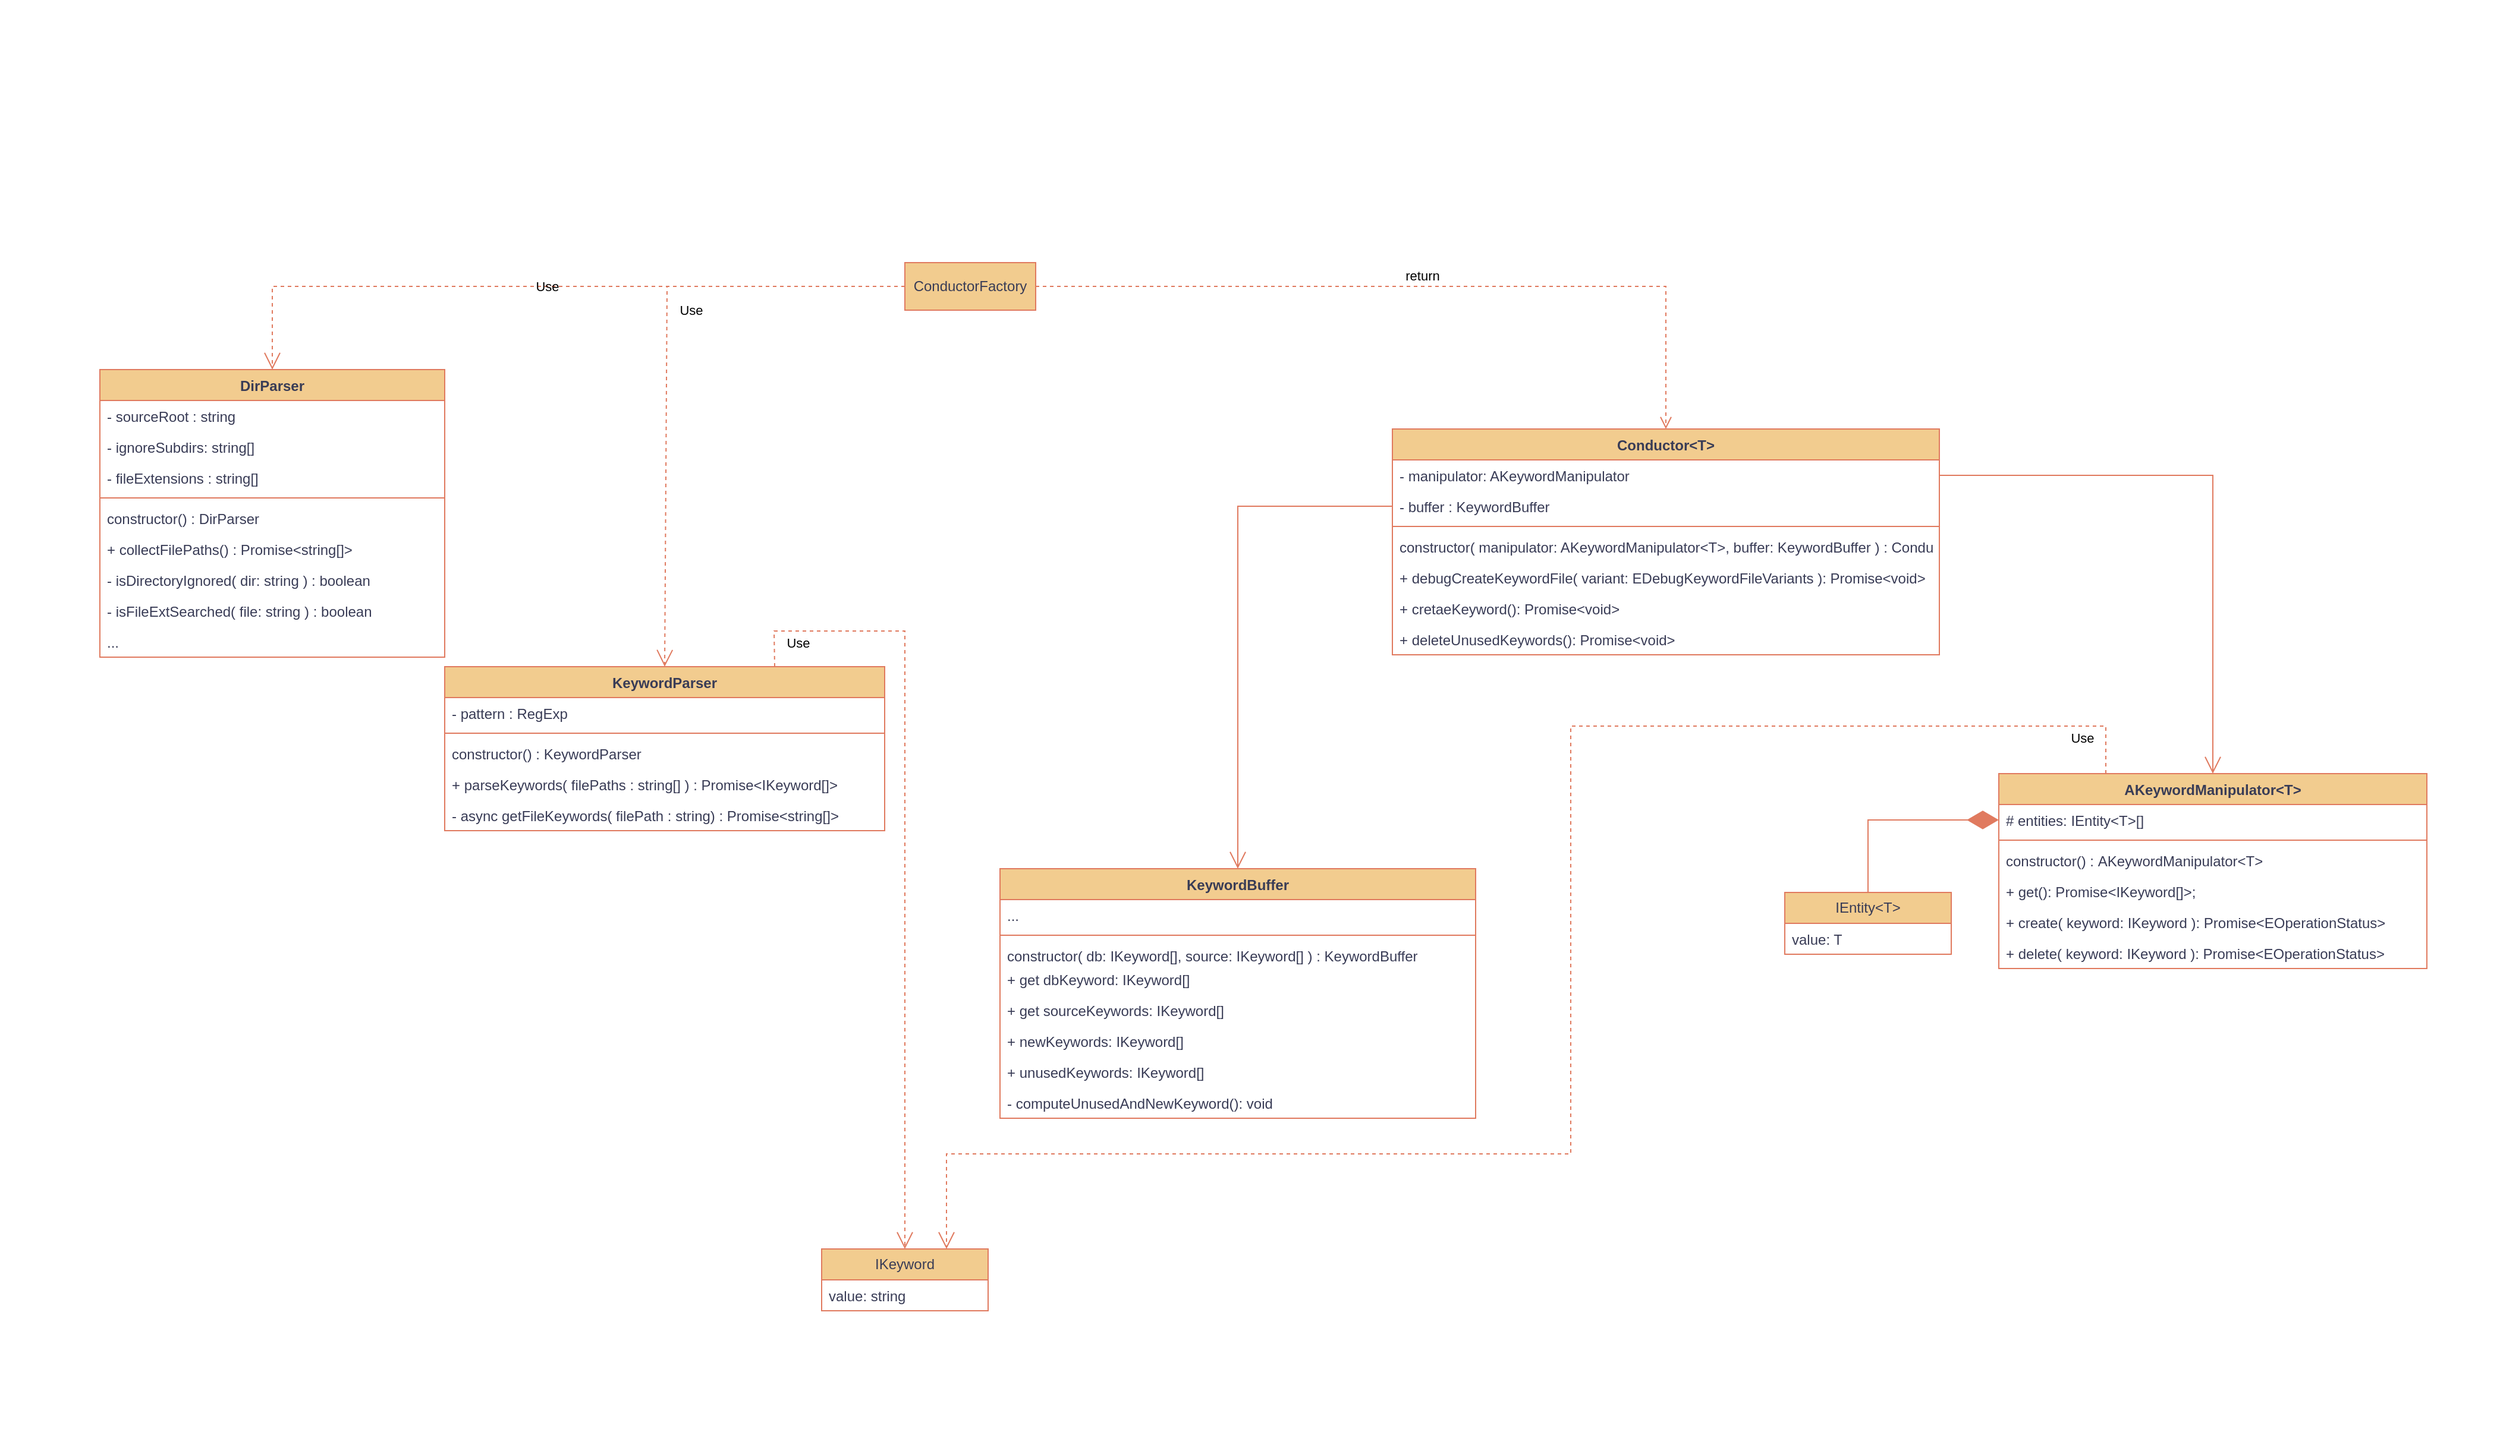 <mxfile version="21.2.8" type="device">
  <diagram id="vXjhFspmIhv9bDG9Msot" name="Page-1">
    <mxGraphModel dx="5220" dy="1168" grid="1" gridSize="10" guides="1" tooltips="1" connect="1" arrows="1" fold="1" page="1" pageScale="1" pageWidth="827" pageHeight="1169" background="#ffffff" math="0" shadow="0">
      <root>
        <mxCell id="0" />
        <mxCell id="1" parent="0" />
        <mxCell id="zRxqFXuThAcZYo6ywnaK-1" value="DirParser" style="swimlane;fontStyle=1;align=center;verticalAlign=top;childLayout=stackLayout;horizontal=1;startSize=26;horizontalStack=0;resizeParent=1;resizeParentMax=0;resizeLast=0;collapsible=1;marginBottom=0;labelBackgroundColor=none;fillColor=#F2CC8F;strokeColor=#E07A5F;fontColor=#393C56;" parent="1" vertex="1">
          <mxGeometry x="-2437" y="1460" width="290" height="242" as="geometry" />
        </mxCell>
        <mxCell id="Irw-6aGkkzi-F5Sy1_Iv-2" value="- sourceRoot : string" style="text;strokeColor=none;fillColor=none;align=left;verticalAlign=top;spacingLeft=4;spacingRight=4;overflow=hidden;rotatable=0;points=[[0,0.5],[1,0.5]];portConstraint=eastwest;labelBackgroundColor=none;fontColor=#393C56;" vertex="1" parent="zRxqFXuThAcZYo6ywnaK-1">
          <mxGeometry y="26" width="290" height="26" as="geometry" />
        </mxCell>
        <mxCell id="zRxqFXuThAcZYo6ywnaK-27" value="- ignoreSubdirs: string[]" style="text;strokeColor=none;fillColor=none;align=left;verticalAlign=top;spacingLeft=4;spacingRight=4;overflow=hidden;rotatable=0;points=[[0,0.5],[1,0.5]];portConstraint=eastwest;labelBackgroundColor=none;fontColor=#393C56;" parent="zRxqFXuThAcZYo6ywnaK-1" vertex="1">
          <mxGeometry y="52" width="290" height="26" as="geometry" />
        </mxCell>
        <mxCell id="zRxqFXuThAcZYo6ywnaK-3" value="- fileExtensions : string[]" style="text;strokeColor=none;fillColor=none;align=left;verticalAlign=top;spacingLeft=4;spacingRight=4;overflow=hidden;rotatable=0;points=[[0,0.5],[1,0.5]];portConstraint=eastwest;labelBackgroundColor=none;fontColor=#393C56;" parent="zRxqFXuThAcZYo6ywnaK-1" vertex="1">
          <mxGeometry y="78" width="290" height="26" as="geometry" />
        </mxCell>
        <mxCell id="zRxqFXuThAcZYo6ywnaK-4" value="" style="line;strokeWidth=1;fillColor=none;align=left;verticalAlign=middle;spacingTop=-1;spacingLeft=3;spacingRight=3;rotatable=0;labelPosition=right;points=[];portConstraint=eastwest;strokeColor=#E07A5F;labelBackgroundColor=none;fontColor=#393C56;" parent="zRxqFXuThAcZYo6ywnaK-1" vertex="1">
          <mxGeometry y="104" width="290" height="8" as="geometry" />
        </mxCell>
        <mxCell id="zRxqFXuThAcZYo6ywnaK-5" value="constructor() : DirParser" style="text;strokeColor=none;fillColor=none;align=left;verticalAlign=top;spacingLeft=4;spacingRight=4;overflow=hidden;rotatable=0;points=[[0,0.5],[1,0.5]];portConstraint=eastwest;labelBackgroundColor=none;fontColor=#393C56;" parent="zRxqFXuThAcZYo6ywnaK-1" vertex="1">
          <mxGeometry y="112" width="290" height="26" as="geometry" />
        </mxCell>
        <mxCell id="zRxqFXuThAcZYo6ywnaK-6" value="+ collectFilePaths() : Promise&lt;string[]&gt;" style="text;strokeColor=none;fillColor=none;align=left;verticalAlign=top;spacingLeft=4;spacingRight=4;overflow=hidden;rotatable=0;points=[[0,0.5],[1,0.5]];portConstraint=eastwest;labelBackgroundColor=none;fontColor=#393C56;" parent="zRxqFXuThAcZYo6ywnaK-1" vertex="1">
          <mxGeometry y="138" width="290" height="26" as="geometry" />
        </mxCell>
        <mxCell id="zRxqFXuThAcZYo6ywnaK-7" value="- isDirectoryIgnored( dir: string ) : boolean" style="text;strokeColor=none;fillColor=none;align=left;verticalAlign=top;spacingLeft=4;spacingRight=4;overflow=hidden;rotatable=0;points=[[0,0.5],[1,0.5]];portConstraint=eastwest;labelBackgroundColor=none;fontColor=#393C56;" parent="zRxqFXuThAcZYo6ywnaK-1" vertex="1">
          <mxGeometry y="164" width="290" height="26" as="geometry" />
        </mxCell>
        <mxCell id="zRxqFXuThAcZYo6ywnaK-26" value="- isFileExtSearched( file: string ) : boolean" style="text;strokeColor=none;fillColor=none;align=left;verticalAlign=top;spacingLeft=4;spacingRight=4;overflow=hidden;rotatable=0;points=[[0,0.5],[1,0.5]];portConstraint=eastwest;labelBackgroundColor=none;fontColor=#393C56;" parent="zRxqFXuThAcZYo6ywnaK-1" vertex="1">
          <mxGeometry y="190" width="290" height="26" as="geometry" />
        </mxCell>
        <mxCell id="zRxqFXuThAcZYo6ywnaK-8" value="..." style="text;strokeColor=none;fillColor=none;align=left;verticalAlign=top;spacingLeft=4;spacingRight=4;overflow=hidden;rotatable=0;points=[[0,0.5],[1,0.5]];portConstraint=eastwest;labelBackgroundColor=none;fontColor=#393C56;" parent="zRxqFXuThAcZYo6ywnaK-1" vertex="1">
          <mxGeometry y="216" width="290" height="26" as="geometry" />
        </mxCell>
        <mxCell id="zRxqFXuThAcZYo6ywnaK-9" value="KeywordParser" style="swimlane;fontStyle=1;align=center;verticalAlign=top;childLayout=stackLayout;horizontal=1;startSize=26;horizontalStack=0;resizeParent=1;resizeParentMax=0;resizeLast=0;collapsible=1;marginBottom=0;labelBackgroundColor=none;fillColor=#F2CC8F;strokeColor=#E07A5F;fontColor=#393C56;" parent="1" vertex="1">
          <mxGeometry x="-2147" y="1710" width="370" height="138" as="geometry" />
        </mxCell>
        <mxCell id="zRxqFXuThAcZYo6ywnaK-10" value="- pattern : RegExp" style="text;strokeColor=none;fillColor=none;align=left;verticalAlign=top;spacingLeft=4;spacingRight=4;overflow=hidden;rotatable=0;points=[[0,0.5],[1,0.5]];portConstraint=eastwest;labelBackgroundColor=none;fontColor=#393C56;" parent="zRxqFXuThAcZYo6ywnaK-9" vertex="1">
          <mxGeometry y="26" width="370" height="26" as="geometry" />
        </mxCell>
        <mxCell id="zRxqFXuThAcZYo6ywnaK-11" value="" style="line;strokeWidth=1;fillColor=none;align=left;verticalAlign=middle;spacingTop=-1;spacingLeft=3;spacingRight=3;rotatable=0;labelPosition=right;points=[];portConstraint=eastwest;strokeColor=#E07A5F;labelBackgroundColor=none;fontColor=#393C56;" parent="zRxqFXuThAcZYo6ywnaK-9" vertex="1">
          <mxGeometry y="52" width="370" height="8" as="geometry" />
        </mxCell>
        <mxCell id="zRxqFXuThAcZYo6ywnaK-12" value="constructor() : KeywordParser" style="text;strokeColor=none;fillColor=none;align=left;verticalAlign=top;spacingLeft=4;spacingRight=4;overflow=hidden;rotatable=0;points=[[0,0.5],[1,0.5]];portConstraint=eastwest;labelBackgroundColor=none;fontColor=#393C56;" parent="zRxqFXuThAcZYo6ywnaK-9" vertex="1">
          <mxGeometry y="60" width="370" height="26" as="geometry" />
        </mxCell>
        <mxCell id="zRxqFXuThAcZYo6ywnaK-13" value="+ parseKeywords( filePaths : string[] ) : Promise&lt;IKeyword[]&gt;" style="text;strokeColor=none;fillColor=none;align=left;verticalAlign=top;spacingLeft=4;spacingRight=4;overflow=hidden;rotatable=0;points=[[0,0.5],[1,0.5]];portConstraint=eastwest;labelBackgroundColor=none;fontColor=#393C56;" parent="zRxqFXuThAcZYo6ywnaK-9" vertex="1">
          <mxGeometry y="86" width="370" height="26" as="geometry" />
        </mxCell>
        <mxCell id="zRxqFXuThAcZYo6ywnaK-14" value="- async getFileKeywords( filePath : string) : Promise&lt;string[]&gt;" style="text;strokeColor=none;fillColor=none;align=left;verticalAlign=top;spacingLeft=4;spacingRight=4;overflow=hidden;rotatable=0;points=[[0,0.5],[1,0.5]];portConstraint=eastwest;labelBackgroundColor=none;fontColor=#393C56;" parent="zRxqFXuThAcZYo6ywnaK-9" vertex="1">
          <mxGeometry y="112" width="370" height="26" as="geometry" />
        </mxCell>
        <mxCell id="zRxqFXuThAcZYo6ywnaK-15" value="Conductor&lt;T&gt;" style="swimlane;fontStyle=1;childLayout=stackLayout;horizontal=1;startSize=26;fillColor=#F2CC8F;horizontalStack=0;resizeParent=1;resizeParentMax=0;resizeLast=0;collapsible=1;marginBottom=0;labelBackgroundColor=none;strokeColor=#E07A5F;fontColor=#393C56;" parent="1" vertex="1">
          <mxGeometry x="-1350" y="1510" width="460" height="190" as="geometry" />
        </mxCell>
        <mxCell id="zRxqFXuThAcZYo6ywnaK-19" value="- manipulator: AKeywordManipulator" style="text;strokeColor=none;fillColor=none;align=left;verticalAlign=top;spacingLeft=4;spacingRight=4;overflow=hidden;rotatable=0;points=[[0,0.5],[1,0.5]];portConstraint=eastwest;labelBackgroundColor=none;fontColor=#393C56;" parent="zRxqFXuThAcZYo6ywnaK-15" vertex="1">
          <mxGeometry y="26" width="460" height="26" as="geometry" />
        </mxCell>
        <mxCell id="zRxqFXuThAcZYo6ywnaK-20" value="- buffer : KeywordBuffer" style="text;strokeColor=none;fillColor=none;align=left;verticalAlign=top;spacingLeft=4;spacingRight=4;overflow=hidden;rotatable=0;points=[[0,0.5],[1,0.5]];portConstraint=eastwest;labelBackgroundColor=none;fontColor=#393C56;" parent="zRxqFXuThAcZYo6ywnaK-15" vertex="1">
          <mxGeometry y="52" width="460" height="26" as="geometry" />
        </mxCell>
        <mxCell id="zRxqFXuThAcZYo6ywnaK-21" value="" style="line;strokeWidth=1;fillColor=none;align=left;verticalAlign=middle;spacingTop=-1;spacingLeft=3;spacingRight=3;rotatable=0;labelPosition=right;points=[];portConstraint=eastwest;strokeColor=#E07A5F;labelBackgroundColor=none;fontColor=#393C56;" parent="zRxqFXuThAcZYo6ywnaK-15" vertex="1">
          <mxGeometry y="78" width="460" height="8" as="geometry" />
        </mxCell>
        <mxCell id="zRxqFXuThAcZYo6ywnaK-22" value="constructor( manipulator: AKeywordManipulator&lt;T&gt;, buffer: KeywordBuffer ) : Conductor" style="text;strokeColor=none;fillColor=none;align=left;verticalAlign=top;spacingLeft=4;spacingRight=4;overflow=hidden;rotatable=0;points=[[0,0.5],[1,0.5]];portConstraint=eastwest;labelBackgroundColor=none;fontColor=#393C56;" parent="zRxqFXuThAcZYo6ywnaK-15" vertex="1">
          <mxGeometry y="86" width="460" height="26" as="geometry" />
        </mxCell>
        <mxCell id="zRxqFXuThAcZYo6ywnaK-23" value="+ debugCreateKeywordFile( variant: EDebugKeywordFileVariants ): Promise&lt;void&gt;" style="text;strokeColor=none;fillColor=none;align=left;verticalAlign=top;spacingLeft=4;spacingRight=4;overflow=hidden;rotatable=0;points=[[0,0.5],[1,0.5]];portConstraint=eastwest;labelBackgroundColor=none;fontColor=#393C56;" parent="zRxqFXuThAcZYo6ywnaK-15" vertex="1">
          <mxGeometry y="112" width="460" height="26" as="geometry" />
        </mxCell>
        <mxCell id="zRxqFXuThAcZYo6ywnaK-24" value="+ cretaeKeyword(): Promise&lt;void&gt;" style="text;strokeColor=none;fillColor=none;align=left;verticalAlign=top;spacingLeft=4;spacingRight=4;overflow=hidden;rotatable=0;points=[[0,0.5],[1,0.5]];portConstraint=eastwest;labelBackgroundColor=none;fontColor=#393C56;" parent="zRxqFXuThAcZYo6ywnaK-15" vertex="1">
          <mxGeometry y="138" width="460" height="26" as="geometry" />
        </mxCell>
        <mxCell id="zRxqFXuThAcZYo6ywnaK-25" value="+ deleteUnusedKeywords(): Promise&lt;void&gt;" style="text;strokeColor=none;fillColor=none;align=left;verticalAlign=top;spacingLeft=4;spacingRight=4;overflow=hidden;rotatable=0;points=[[0,0.5],[1,0.5]];portConstraint=eastwest;labelBackgroundColor=none;fontColor=#393C56;" parent="zRxqFXuThAcZYo6ywnaK-15" vertex="1">
          <mxGeometry y="164" width="460" height="26" as="geometry" />
        </mxCell>
        <mxCell id="zRxqFXuThAcZYo6ywnaK-28" value="KeywordBuffer" style="swimlane;fontStyle=1;childLayout=stackLayout;horizontal=1;startSize=26;fillColor=#F2CC8F;horizontalStack=0;resizeParent=1;resizeParentMax=0;resizeLast=0;collapsible=1;marginBottom=0;labelBackgroundColor=none;strokeColor=#E07A5F;fontColor=#393C56;" parent="1" vertex="1">
          <mxGeometry x="-1680" y="1880" width="400" height="210" as="geometry" />
        </mxCell>
        <mxCell id="zRxqFXuThAcZYo6ywnaK-30" value="..." style="text;strokeColor=none;fillColor=none;align=left;verticalAlign=top;spacingLeft=4;spacingRight=4;overflow=hidden;rotatable=0;points=[[0,0.5],[1,0.5]];portConstraint=eastwest;labelBackgroundColor=none;fontColor=#393C56;" parent="zRxqFXuThAcZYo6ywnaK-28" vertex="1">
          <mxGeometry y="26" width="400" height="26" as="geometry" />
        </mxCell>
        <mxCell id="zRxqFXuThAcZYo6ywnaK-33" value="" style="line;strokeWidth=1;fillColor=none;align=left;verticalAlign=middle;spacingTop=-1;spacingLeft=3;spacingRight=3;rotatable=0;labelPosition=right;points=[];portConstraint=eastwest;strokeColor=#E07A5F;labelBackgroundColor=none;fontColor=#393C56;" parent="zRxqFXuThAcZYo6ywnaK-28" vertex="1">
          <mxGeometry y="52" width="400" height="8" as="geometry" />
        </mxCell>
        <mxCell id="zRxqFXuThAcZYo6ywnaK-34" value="constructor( db: IKeyword[], source: IKeyword[] ) : KeywordBuffer" style="text;strokeColor=none;fillColor=none;align=left;verticalAlign=top;spacingLeft=4;spacingRight=4;overflow=hidden;rotatable=0;points=[[0,0.5],[1,0.5]];portConstraint=eastwest;labelBackgroundColor=none;fontColor=#393C56;" parent="zRxqFXuThAcZYo6ywnaK-28" vertex="1">
          <mxGeometry y="60" width="400" height="20" as="geometry" />
        </mxCell>
        <mxCell id="zRxqFXuThAcZYo6ywnaK-39" value="+ get dbKeyword: IKeyword[]" style="text;strokeColor=none;fillColor=none;align=left;verticalAlign=top;spacingLeft=4;spacingRight=4;overflow=hidden;rotatable=0;points=[[0,0.5],[1,0.5]];portConstraint=eastwest;labelBackgroundColor=none;fontColor=#393C56;" parent="zRxqFXuThAcZYo6ywnaK-28" vertex="1">
          <mxGeometry y="80" width="400" height="26" as="geometry" />
        </mxCell>
        <mxCell id="zRxqFXuThAcZYo6ywnaK-38" value="+ get sourceKeywords: IKeyword[]" style="text;strokeColor=none;fillColor=none;align=left;verticalAlign=top;spacingLeft=4;spacingRight=4;overflow=hidden;rotatable=0;points=[[0,0.5],[1,0.5]];portConstraint=eastwest;labelBackgroundColor=none;fontColor=#393C56;" parent="zRxqFXuThAcZYo6ywnaK-28" vertex="1">
          <mxGeometry y="106" width="400" height="26" as="geometry" />
        </mxCell>
        <mxCell id="zRxqFXuThAcZYo6ywnaK-37" value="+ newKeywords: IKeyword[]" style="text;strokeColor=none;fillColor=none;align=left;verticalAlign=top;spacingLeft=4;spacingRight=4;overflow=hidden;rotatable=0;points=[[0,0.5],[1,0.5]];portConstraint=eastwest;labelBackgroundColor=none;fontColor=#393C56;" parent="zRxqFXuThAcZYo6ywnaK-28" vertex="1">
          <mxGeometry y="132" width="400" height="26" as="geometry" />
        </mxCell>
        <mxCell id="zRxqFXuThAcZYo6ywnaK-36" value="+ unusedKeywords: IKeyword[]" style="text;strokeColor=none;fillColor=none;align=left;verticalAlign=top;spacingLeft=4;spacingRight=4;overflow=hidden;rotatable=0;points=[[0,0.5],[1,0.5]];portConstraint=eastwest;labelBackgroundColor=none;fontColor=#393C56;" parent="zRxqFXuThAcZYo6ywnaK-28" vertex="1">
          <mxGeometry y="158" width="400" height="26" as="geometry" />
        </mxCell>
        <mxCell id="zRxqFXuThAcZYo6ywnaK-35" value="- computeUnusedAndNewKeyword(): void" style="text;strokeColor=none;fillColor=none;align=left;verticalAlign=top;spacingLeft=4;spacingRight=4;overflow=hidden;rotatable=0;points=[[0,0.5],[1,0.5]];portConstraint=eastwest;labelBackgroundColor=none;fontColor=#393C56;" parent="zRxqFXuThAcZYo6ywnaK-28" vertex="1">
          <mxGeometry y="184" width="400" height="26" as="geometry" />
        </mxCell>
        <mxCell id="zRxqFXuThAcZYo6ywnaK-45" value="IKeyword" style="swimlane;fontStyle=0;childLayout=stackLayout;horizontal=1;startSize=26;fillColor=#F2CC8F;horizontalStack=0;resizeParent=1;resizeParentMax=0;resizeLast=0;collapsible=1;marginBottom=0;whiteSpace=wrap;html=1;labelBackgroundColor=none;strokeColor=#E07A5F;fontColor=#393C56;" parent="1" vertex="1">
          <mxGeometry x="-1830" y="2200" width="140" height="52" as="geometry" />
        </mxCell>
        <mxCell id="zRxqFXuThAcZYo6ywnaK-46" value="value: string" style="text;strokeColor=none;fillColor=none;align=left;verticalAlign=top;spacingLeft=4;spacingRight=4;overflow=hidden;rotatable=0;points=[[0,0.5],[1,0.5]];portConstraint=eastwest;whiteSpace=wrap;html=1;labelBackgroundColor=none;fontColor=#393C56;" parent="zRxqFXuThAcZYo6ywnaK-45" vertex="1">
          <mxGeometry y="26" width="140" height="26" as="geometry" />
        </mxCell>
        <mxCell id="zRxqFXuThAcZYo6ywnaK-49" value="IEntity&amp;lt;T&amp;gt;" style="swimlane;fontStyle=0;childLayout=stackLayout;horizontal=1;startSize=26;fillColor=#F2CC8F;horizontalStack=0;resizeParent=1;resizeParentMax=0;resizeLast=0;collapsible=1;marginBottom=0;whiteSpace=wrap;html=1;labelBackgroundColor=none;strokeColor=#E07A5F;fontColor=#393C56;" parent="1" vertex="1">
          <mxGeometry x="-1020" y="1900" width="140" height="52" as="geometry" />
        </mxCell>
        <mxCell id="zRxqFXuThAcZYo6ywnaK-50" value="value: T" style="text;strokeColor=none;fillColor=none;align=left;verticalAlign=top;spacingLeft=4;spacingRight=4;overflow=hidden;rotatable=0;points=[[0,0.5],[1,0.5]];portConstraint=eastwest;whiteSpace=wrap;html=1;labelBackgroundColor=none;fontColor=#393C56;" parent="zRxqFXuThAcZYo6ywnaK-49" vertex="1">
          <mxGeometry y="26" width="140" height="26" as="geometry" />
        </mxCell>
        <mxCell id="zRxqFXuThAcZYo6ywnaK-57" value="AKeywordManipulator&lt;T&gt;" style="swimlane;fontStyle=1;align=center;verticalAlign=top;childLayout=stackLayout;horizontal=1;startSize=26;horizontalStack=0;resizeParent=1;resizeParentMax=0;resizeLast=0;collapsible=1;marginBottom=0;labelBackgroundColor=none;fillColor=#F2CC8F;strokeColor=#E07A5F;fontColor=#393C56;" parent="1" vertex="1">
          <mxGeometry x="-840" y="1800" width="360" height="164" as="geometry" />
        </mxCell>
        <mxCell id="zRxqFXuThAcZYo6ywnaK-58" value="# entities: IEntity&lt;T&gt;[]" style="text;strokeColor=none;fillColor=none;align=left;verticalAlign=top;spacingLeft=4;spacingRight=4;overflow=hidden;rotatable=0;points=[[0,0.5],[1,0.5]];portConstraint=eastwest;labelBackgroundColor=none;fontColor=#393C56;" parent="zRxqFXuThAcZYo6ywnaK-57" vertex="1">
          <mxGeometry y="26" width="360" height="26" as="geometry" />
        </mxCell>
        <mxCell id="zRxqFXuThAcZYo6ywnaK-59" value="" style="line;strokeWidth=1;fillColor=none;align=left;verticalAlign=middle;spacingTop=-1;spacingLeft=3;spacingRight=3;rotatable=0;labelPosition=right;points=[];portConstraint=eastwest;strokeColor=#E07A5F;labelBackgroundColor=none;fontColor=#393C56;" parent="zRxqFXuThAcZYo6ywnaK-57" vertex="1">
          <mxGeometry y="52" width="360" height="8" as="geometry" />
        </mxCell>
        <mxCell id="zRxqFXuThAcZYo6ywnaK-60" value="constructor() : AKeywordManipulator&lt;T&gt;" style="text;strokeColor=none;fillColor=none;align=left;verticalAlign=top;spacingLeft=4;spacingRight=4;overflow=hidden;rotatable=0;points=[[0,0.5],[1,0.5]];portConstraint=eastwest;labelBackgroundColor=none;fontColor=#393C56;" parent="zRxqFXuThAcZYo6ywnaK-57" vertex="1">
          <mxGeometry y="60" width="360" height="26" as="geometry" />
        </mxCell>
        <mxCell id="zRxqFXuThAcZYo6ywnaK-65" value="+ get(): Promise&lt;IKeyword[]&gt;;" style="text;strokeColor=none;fillColor=none;align=left;verticalAlign=top;spacingLeft=4;spacingRight=4;overflow=hidden;rotatable=0;points=[[0,0.5],[1,0.5]];portConstraint=eastwest;labelBackgroundColor=none;fontColor=#393C56;" parent="zRxqFXuThAcZYo6ywnaK-57" vertex="1">
          <mxGeometry y="86" width="360" height="26" as="geometry" />
        </mxCell>
        <mxCell id="zRxqFXuThAcZYo6ywnaK-64" value="+ create( keyword: IKeyword ): Promise&lt;EOperationStatus&gt;" style="text;strokeColor=none;fillColor=none;align=left;verticalAlign=top;spacingLeft=4;spacingRight=4;overflow=hidden;rotatable=0;points=[[0,0.5],[1,0.5]];portConstraint=eastwest;labelBackgroundColor=none;fontColor=#393C56;" parent="zRxqFXuThAcZYo6ywnaK-57" vertex="1">
          <mxGeometry y="112" width="360" height="26" as="geometry" />
        </mxCell>
        <mxCell id="zRxqFXuThAcZYo6ywnaK-63" value="+ delete( keyword: IKeyword ): Promise&lt;EOperationStatus&gt;" style="text;strokeColor=none;fillColor=none;align=left;verticalAlign=top;spacingLeft=4;spacingRight=4;overflow=hidden;rotatable=0;points=[[0,0.5],[1,0.5]];portConstraint=eastwest;labelBackgroundColor=none;fontColor=#393C56;" parent="zRxqFXuThAcZYo6ywnaK-57" vertex="1">
          <mxGeometry y="138" width="360" height="26" as="geometry" />
        </mxCell>
        <mxCell id="zRxqFXuThAcZYo6ywnaK-69" value="ConductorFactory" style="html=1;whiteSpace=wrap;labelBackgroundColor=none;fillColor=#F2CC8F;strokeColor=#E07A5F;fontColor=#393C56;" parent="1" vertex="1">
          <mxGeometry x="-1760" y="1370" width="110" height="40" as="geometry" />
        </mxCell>
        <mxCell id="zRxqFXuThAcZYo6ywnaK-70" value="Use" style="endArrow=open;endSize=12;dashed=1;html=1;rounded=0;exitX=0;exitY=0.5;exitDx=0;exitDy=0;entryX=0.5;entryY=0;entryDx=0;entryDy=0;labelBackgroundColor=none;strokeColor=#E07A5F;fontColor=default;" parent="1" source="zRxqFXuThAcZYo6ywnaK-69" target="zRxqFXuThAcZYo6ywnaK-1" edge="1">
          <mxGeometry width="160" relative="1" as="geometry">
            <mxPoint x="-1970" y="1400" as="sourcePoint" />
            <mxPoint x="-1810" y="1400" as="targetPoint" />
            <Array as="points">
              <mxPoint x="-2292" y="1390" />
            </Array>
          </mxGeometry>
        </mxCell>
        <mxCell id="zRxqFXuThAcZYo6ywnaK-72" value="Use" style="endArrow=open;endSize=12;dashed=1;html=1;rounded=0;exitX=0;exitY=0.5;exitDx=0;exitDy=0;entryX=0.5;entryY=0;entryDx=0;entryDy=0;labelBackgroundColor=none;strokeColor=#E07A5F;fontColor=default;" parent="1" source="zRxqFXuThAcZYo6ywnaK-69" target="zRxqFXuThAcZYo6ywnaK-9" edge="1">
          <mxGeometry x="-0.308" y="20" width="160" relative="1" as="geometry">
            <mxPoint x="-1780" y="1420" as="sourcePoint" />
            <mxPoint x="-1620" y="1420" as="targetPoint" />
            <Array as="points">
              <mxPoint x="-1960" y="1390" />
            </Array>
            <mxPoint as="offset" />
          </mxGeometry>
        </mxCell>
        <mxCell id="zRxqFXuThAcZYo6ywnaK-73" value="return" style="html=1;verticalAlign=bottom;endArrow=open;dashed=1;endSize=8;edgeStyle=elbowEdgeStyle;elbow=vertical;curved=0;rounded=0;exitX=1;exitY=0.5;exitDx=0;exitDy=0;entryX=0.5;entryY=0;entryDx=0;entryDy=0;labelBackgroundColor=none;strokeColor=#E07A5F;fontColor=default;" parent="1" source="zRxqFXuThAcZYo6ywnaK-69" target="zRxqFXuThAcZYo6ywnaK-15" edge="1">
          <mxGeometry relative="1" as="geometry">
            <mxPoint x="-1500" y="1390" as="sourcePoint" />
            <mxPoint x="-1580" y="1390" as="targetPoint" />
            <Array as="points">
              <mxPoint x="-1500" y="1390" />
            </Array>
          </mxGeometry>
        </mxCell>
        <mxCell id="zRxqFXuThAcZYo6ywnaK-74" value="" style="endArrow=open;endFill=1;endSize=12;html=1;rounded=0;exitX=0;exitY=0.5;exitDx=0;exitDy=0;entryX=0.5;entryY=0;entryDx=0;entryDy=0;labelBackgroundColor=none;strokeColor=#E07A5F;fontColor=default;" parent="1" source="zRxqFXuThAcZYo6ywnaK-20" target="zRxqFXuThAcZYo6ywnaK-28" edge="1">
          <mxGeometry width="160" relative="1" as="geometry">
            <mxPoint x="-1550" y="1720" as="sourcePoint" />
            <mxPoint x="-1390" y="1720" as="targetPoint" />
            <Array as="points">
              <mxPoint x="-1480" y="1575" />
            </Array>
          </mxGeometry>
        </mxCell>
        <mxCell id="zRxqFXuThAcZYo6ywnaK-76" value="" style="endArrow=open;endFill=1;endSize=12;html=1;rounded=0;exitX=1;exitY=0.5;exitDx=0;exitDy=0;entryX=0.5;entryY=0;entryDx=0;entryDy=0;labelBackgroundColor=none;strokeColor=#E07A5F;fontColor=default;" parent="1" source="zRxqFXuThAcZYo6ywnaK-19" target="zRxqFXuThAcZYo6ywnaK-57" edge="1">
          <mxGeometry width="160" relative="1" as="geometry">
            <mxPoint x="-760" y="1590" as="sourcePoint" />
            <mxPoint x="-600" y="1590" as="targetPoint" />
            <Array as="points">
              <mxPoint x="-660" y="1549" />
            </Array>
          </mxGeometry>
        </mxCell>
        <mxCell id="zRxqFXuThAcZYo6ywnaK-87" value="Use" style="endArrow=open;endSize=12;dashed=1;html=1;rounded=0;exitX=0.75;exitY=0;exitDx=0;exitDy=0;entryX=0.5;entryY=0;entryDx=0;entryDy=0;labelBackgroundColor=none;strokeColor=#E07A5F;fontColor=default;" parent="1" source="zRxqFXuThAcZYo6ywnaK-9" target="zRxqFXuThAcZYo6ywnaK-45" edge="1">
          <mxGeometry x="-0.849" y="-10" width="160" relative="1" as="geometry">
            <mxPoint x="-1750" y="1830" as="sourcePoint" />
            <mxPoint x="-1710" y="1970" as="targetPoint" />
            <Array as="points">
              <mxPoint x="-1870" y="1680" />
              <mxPoint x="-1760" y="1680" />
            </Array>
            <mxPoint as="offset" />
          </mxGeometry>
        </mxCell>
        <mxCell id="zRxqFXuThAcZYo6ywnaK-88" value="Use" style="endArrow=open;endSize=12;dashed=1;html=1;rounded=0;exitX=0.25;exitY=0;exitDx=0;exitDy=0;entryX=0.75;entryY=0;entryDx=0;entryDy=0;labelBackgroundColor=none;strokeColor=#E07A5F;fontColor=default;" parent="1" source="zRxqFXuThAcZYo6ywnaK-57" target="zRxqFXuThAcZYo6ywnaK-45" edge="1">
          <mxGeometry x="-0.917" y="10" width="160" relative="1" as="geometry">
            <mxPoint x="-1020" y="1910" as="sourcePoint" />
            <mxPoint x="-960" y="1840" as="targetPoint" />
            <Array as="points">
              <mxPoint x="-750" y="1760" />
              <mxPoint x="-1200" y="1760" />
              <mxPoint x="-1200" y="2120" />
              <mxPoint x="-1725" y="2120" />
            </Array>
            <mxPoint as="offset" />
          </mxGeometry>
        </mxCell>
        <mxCell id="Irw-6aGkkzi-F5Sy1_Iv-1" value="" style="endArrow=diamondThin;endFill=1;endSize=24;html=1;rounded=0;entryX=0;entryY=0.5;entryDx=0;entryDy=0;exitX=0.5;exitY=0;exitDx=0;exitDy=0;labelBackgroundColor=none;strokeColor=#E07A5F;fontColor=default;" edge="1" parent="1" source="zRxqFXuThAcZYo6ywnaK-49" target="zRxqFXuThAcZYo6ywnaK-58">
          <mxGeometry width="160" relative="1" as="geometry">
            <mxPoint x="-980" y="2010" as="sourcePoint" />
            <mxPoint x="-820" y="2010" as="targetPoint" />
            <Array as="points">
              <mxPoint x="-950" y="1839" />
            </Array>
          </mxGeometry>
        </mxCell>
        <mxCell id="Irw-6aGkkzi-F5Sy1_Iv-3" value="" style="html=1;whiteSpace=wrap;strokeColor=#FFFFFF;fontColor=#393C56;fillColor=#ffffff;" vertex="1" parent="1">
          <mxGeometry x="-530" y="1150" width="110" height="50" as="geometry" />
        </mxCell>
        <mxCell id="Irw-6aGkkzi-F5Sy1_Iv-4" value="" style="html=1;whiteSpace=wrap;strokeColor=#FFFFFF;fontColor=#393C56;fillColor=#ffffff;" vertex="1" parent="1">
          <mxGeometry x="-2520" y="2300" width="110" height="50" as="geometry" />
        </mxCell>
      </root>
    </mxGraphModel>
  </diagram>
</mxfile>

